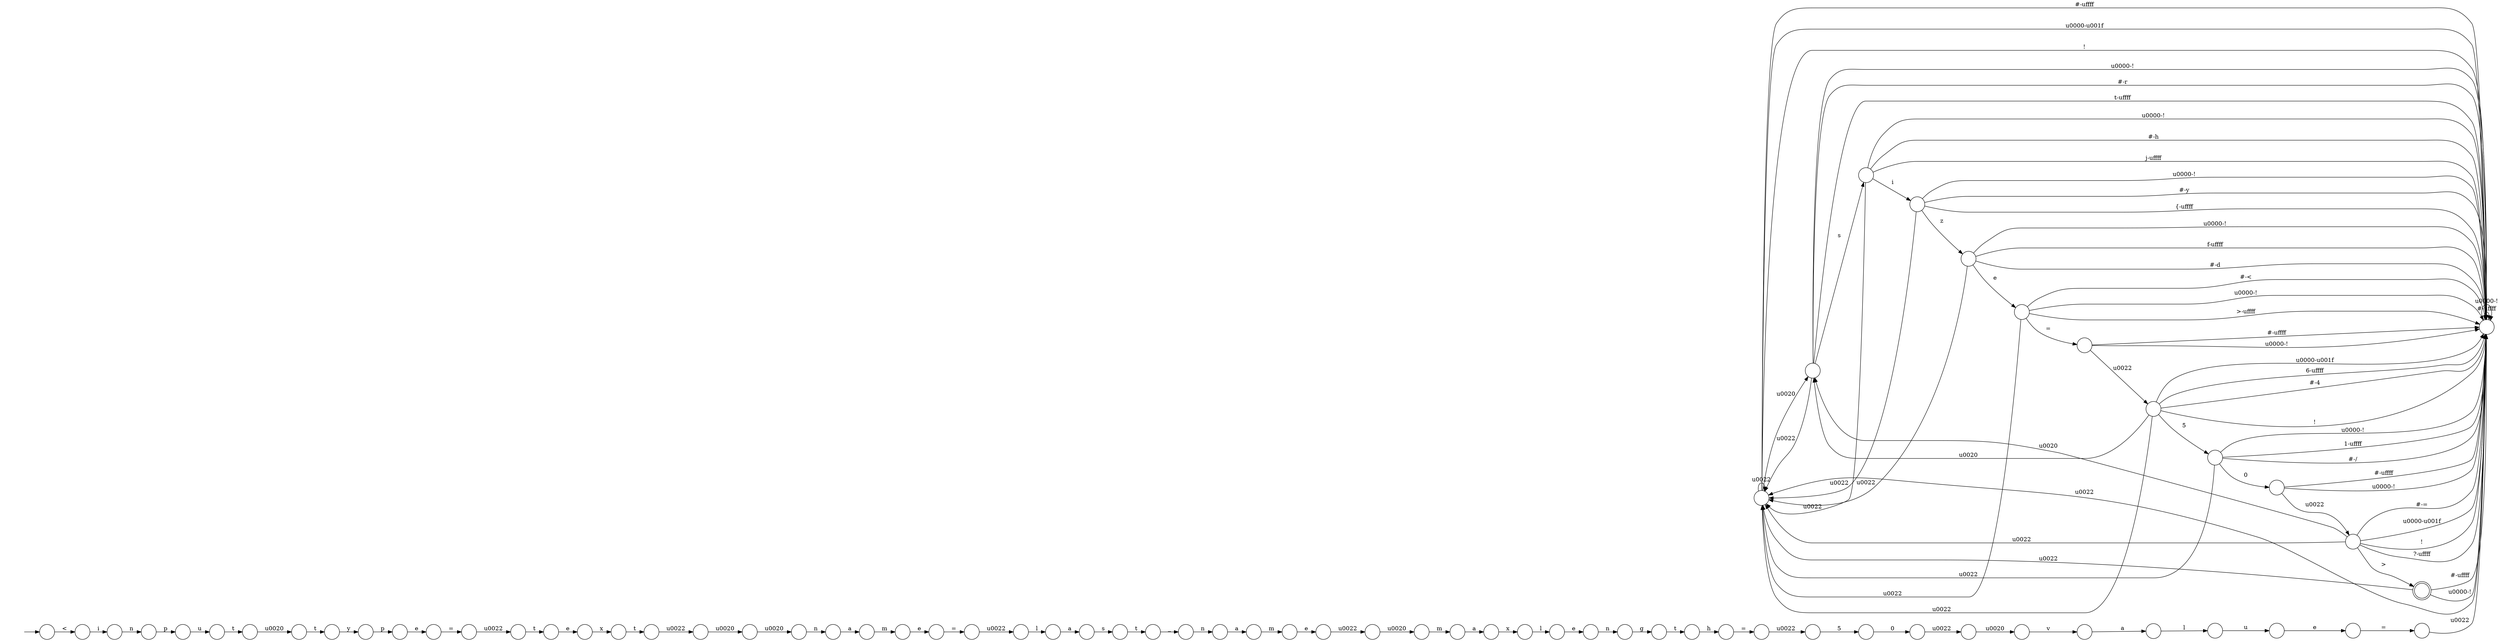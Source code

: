 digraph Automaton {
  rankdir = LR;
  0 [shape=circle,label=""];
  0 -> 0 [label="\u0022"]
  0 -> 2 [label="#-\uffff"]
  0 -> 2 [label="\u0000-\u001f"]
  0 -> 37 [label="\u0020"]
  0 -> 2 [label="!"]
  1 [shape=circle,label=""];
  1 -> 23 [label="\u0022"]
  2 [shape=circle,label=""];
  2 -> 0 [label="\u0022"]
  2 -> 2 [label="#-\uffff"]
  2 -> 2 [label="\u0000-!"]
  3 [shape=circle,label=""];
  3 -> 51 [label="5"]
  4 [shape=circle,label=""];
  4 -> 42 [label="e"]
  5 [shape=circle,label=""];
  5 -> 10 [label="_"]
  6 [shape=circle,label=""];
  6 -> 53 [label="z"]
  6 -> 0 [label="\u0022"]
  6 -> 2 [label="\u0000-!"]
  6 -> 2 [label="#-y"]
  6 -> 2 [label="{-\uffff"]
  7 [shape=circle,label=""];
  7 -> 0 [label="\u0022"]
  7 -> 2 [label="\u0000-!"]
  7 -> 6 [label="i"]
  7 -> 2 [label="#-h"]
  7 -> 2 [label="j-\uffff"]
  8 [shape=circle,label=""];
  8 -> 58 [label="e"]
  9 [shape=circle,label=""];
  9 -> 33 [label="u"]
  10 [shape=circle,label=""];
  10 -> 44 [label="n"]
  11 [shape=circle,label=""];
  11 -> 2 [label="\u0022"]
  12 [shape=circle,label=""];
  12 -> 61 [label="\u0022"]
  13 [shape=circle,label=""];
  13 -> 32 [label="a"]
  14 [shape=circle,label=""];
  14 -> 13 [label="n"]
  15 [shape=circle,label=""];
  15 -> 18 [label="x"]
  16 [shape=circle,label=""];
  16 -> 47 [label="e"]
  17 [shape=circle,label=""];
  17 -> 12 [label="="]
  18 [shape=circle,label=""];
  18 -> 4 [label="l"]
  19 [shape=circle,label=""];
  19 -> 26 [label="e"]
  20 [shape=circle,label=""];
  20 -> 55 [label="l"]
  21 [shape=circle,label=""];
  21 -> 38 [label="g"]
  22 [shape=circle,label=""];
  22 -> 67 [label="t"]
  23 [shape=circle,label=""];
  23 -> 41 [label="\u0020"]
  24 [shape=circle,label=""];
  24 -> 0 [label="\u0022"]
  24 -> 2 [label="#-="]
  24 -> 48 [label=">"]
  24 -> 2 [label="\u0000-\u001f"]
  24 -> 37 [label="\u0020"]
  24 -> 2 [label="!"]
  24 -> 2 [label="?-\uffff"]
  25 [shape=circle,label=""];
  25 -> 20 [label="a"]
  26 [shape=circle,label=""];
  26 -> 54 [label="="]
  27 [shape=circle,label=""];
  27 -> 8 [label="t"]
  28 [shape=circle,label=""];
  28 -> 35 [label="a"]
  29 [shape=circle,label=""];
  29 -> 70 [label="y"]
  30 [shape=circle,label=""];
  30 -> 71 [label="\u0020"]
  31 [shape=circle,label=""];
  31 -> 0 [label="\u0022"]
  31 -> 2 [label="\u0000-!"]
  31 -> 2 [label="1-\uffff"]
  31 -> 49 [label="0"]
  31 -> 2 [label="#-/"]
  32 [shape=circle,label=""];
  32 -> 69 [label="m"]
  33 [shape=circle,label=""];
  33 -> 66 [label="t"]
  34 [shape=circle,label=""];
  34 -> 15 [label="a"]
  35 [shape=circle,label=""];
  35 -> 39 [label="s"]
  36 [shape=circle,label=""];
  36 -> 64 [label="e"]
  37 [shape=circle,label=""];
  37 -> 0 [label="\u0022"]
  37 -> 2 [label="\u0000-!"]
  37 -> 2 [label="#-r"]
  37 -> 7 [label="s"]
  37 -> 2 [label="t-\uffff"]
  38 [shape=circle,label=""];
  38 -> 45 [label="t"]
  39 [shape=circle,label=""];
  39 -> 5 [label="t"]
  40 [shape=circle,label=""];
  40 -> 56 [label="="]
  41 [shape=circle,label=""];
  41 -> 25 [label="v"]
  42 [shape=circle,label=""];
  42 -> 21 [label="n"]
  43 [shape=circle,label=""];
  43 -> 9 [label="p"]
  44 [shape=circle,label=""];
  44 -> 65 [label="a"]
  45 [shape=circle,label=""];
  45 -> 40 [label="h"]
  46 [shape=circle,label=""];
  46 -> 29 [label="t"]
  47 [shape=circle,label=""];
  47 -> 62 [label="\u0022"]
  48 [shape=doublecircle,label=""];
  48 -> 0 [label="\u0022"]
  48 -> 2 [label="#-\uffff"]
  48 -> 2 [label="\u0000-!"]
  49 [shape=circle,label=""];
  49 -> 24 [label="\u0022"]
  49 -> 2 [label="#-\uffff"]
  49 -> 2 [label="\u0000-!"]
  50 [shape=circle,label=""];
  initial [shape=plaintext,label=""];
  initial -> 50
  50 -> 57 [label="<"]
  51 [shape=circle,label=""];
  51 -> 1 [label="0"]
  52 [shape=circle,label=""];
  52 -> 34 [label="m"]
  53 [shape=circle,label=""];
  53 -> 0 [label="\u0022"]
  53 -> 60 [label="e"]
  53 -> 2 [label="\u0000-!"]
  53 -> 2 [label="f-\uffff"]
  53 -> 2 [label="#-d"]
  54 [shape=circle,label=""];
  54 -> 27 [label="\u0022"]
  55 [shape=circle,label=""];
  55 -> 36 [label="u"]
  56 [shape=circle,label=""];
  56 -> 3 [label="\u0022"]
  57 [shape=circle,label=""];
  57 -> 63 [label="i"]
  58 [shape=circle,label=""];
  58 -> 22 [label="x"]
  59 [shape=circle,label=""];
  59 -> 68 [label="\u0022"]
  59 -> 2 [label="#-\uffff"]
  59 -> 2 [label="\u0000-!"]
  60 [shape=circle,label=""];
  60 -> 59 [label="="]
  60 -> 0 [label="\u0022"]
  60 -> 2 [label="#-<"]
  60 -> 2 [label="\u0000-!"]
  60 -> 2 [label=">-\uffff"]
  61 [shape=circle,label=""];
  61 -> 28 [label="l"]
  62 [shape=circle,label=""];
  62 -> 52 [label="\u0020"]
  63 [shape=circle,label=""];
  63 -> 43 [label="n"]
  64 [shape=circle,label=""];
  64 -> 11 [label="="]
  65 [shape=circle,label=""];
  65 -> 16 [label="m"]
  66 [shape=circle,label=""];
  66 -> 46 [label="\u0020"]
  67 [shape=circle,label=""];
  67 -> 30 [label="\u0022"]
  68 [shape=circle,label=""];
  68 -> 0 [label="\u0022"]
  68 -> 2 [label="\u0000-\u001f"]
  68 -> 37 [label="\u0020"]
  68 -> 31 [label="5"]
  68 -> 2 [label="6-\uffff"]
  68 -> 2 [label="#-4"]
  68 -> 2 [label="!"]
  69 [shape=circle,label=""];
  69 -> 17 [label="e"]
  70 [shape=circle,label=""];
  70 -> 19 [label="p"]
  71 [shape=circle,label=""];
  71 -> 14 [label="\u0020"]
}

